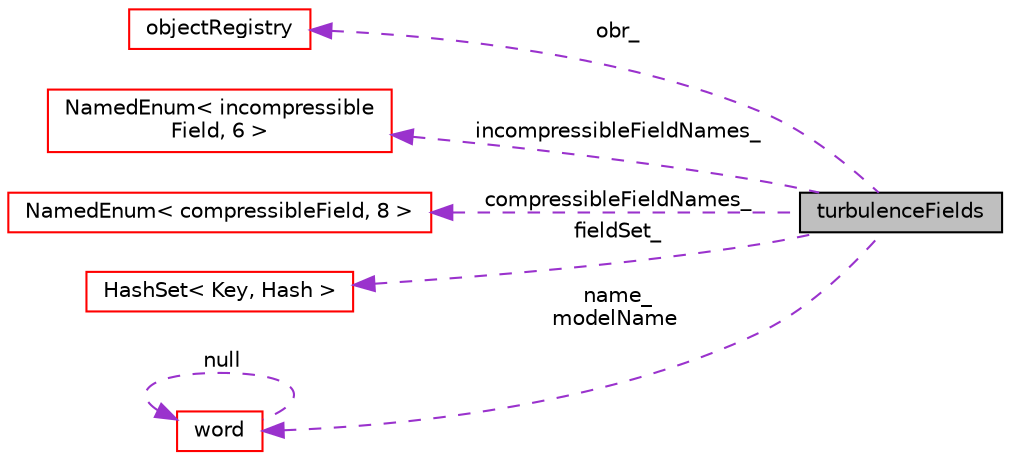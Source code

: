 digraph "turbulenceFields"
{
  bgcolor="transparent";
  edge [fontname="Helvetica",fontsize="10",labelfontname="Helvetica",labelfontsize="10"];
  node [fontname="Helvetica",fontsize="10",shape=record];
  rankdir="LR";
  Node1 [label="turbulenceFields",height=0.2,width=0.4,color="black", fillcolor="grey75", style="filled", fontcolor="black"];
  Node2 -> Node1 [dir="back",color="darkorchid3",fontsize="10",style="dashed",label=" obr_" ,fontname="Helvetica"];
  Node2 [label="objectRegistry",height=0.2,width=0.4,color="red",URL="$a01726.html",tooltip="Registry of regIOobjects. "];
  Node3 -> Node1 [dir="back",color="darkorchid3",fontsize="10",style="dashed",label=" incompressibleFieldNames_" ,fontname="Helvetica"];
  Node3 [label="NamedEnum\< incompressible\lField, 6 \>",height=0.2,width=0.4,color="red",URL="$a01601.html"];
  Node4 -> Node1 [dir="back",color="darkorchid3",fontsize="10",style="dashed",label=" compressibleFieldNames_" ,fontname="Helvetica"];
  Node4 [label="NamedEnum\< compressibleField, 8 \>",height=0.2,width=0.4,color="red",URL="$a01601.html"];
  Node5 -> Node1 [dir="back",color="darkorchid3",fontsize="10",style="dashed",label=" fieldSet_" ,fontname="Helvetica"];
  Node5 [label="HashSet\< Key, Hash \>",height=0.2,width=0.4,color="red",URL="$a00995.html",tooltip="A HashTable with keys but without contents. "];
  Node6 -> Node1 [dir="back",color="darkorchid3",fontsize="10",style="dashed",label=" name_\nmodelName" ,fontname="Helvetica"];
  Node6 [label="word",height=0.2,width=0.4,color="red",URL="$a02968.html",tooltip="A class for handling words, derived from string. "];
  Node6 -> Node6 [dir="back",color="darkorchid3",fontsize="10",style="dashed",label=" null" ,fontname="Helvetica"];
}
